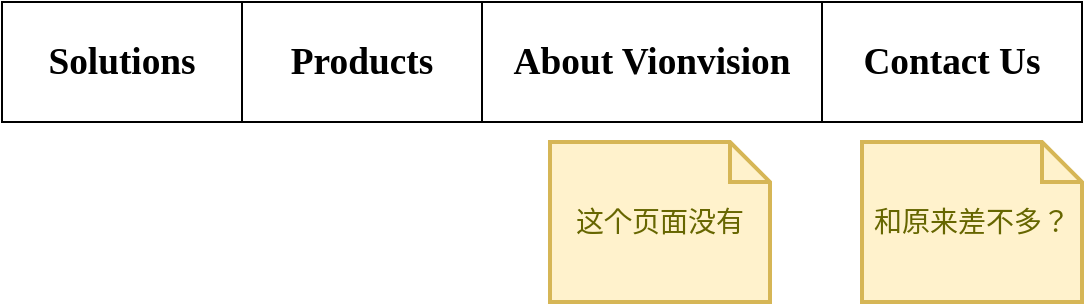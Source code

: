 <mxfile version="18.0.6" type="device" pages="6"><diagram id="VHq4TvTk_GLDMDOnk8un" name="导航栏"><mxGraphModel dx="946" dy="610" grid="1" gridSize="10" guides="1" tooltips="1" connect="1" arrows="1" fold="1" page="1" pageScale="1" pageWidth="827" pageHeight="1169" math="0" shadow="0"><root><mxCell id="0"/><mxCell id="1" parent="0"/><mxCell id="SYUAyyEse7fj_D_K8FJw-1" value="&lt;p style=&quot;margin: 0pt 0pt 0.0pt; text-align: justify; font-family: Calibri; font-size: 10.5pt;&quot; class=&quot;MsoNormal&quot;&gt;&lt;b&gt;&lt;span style=&quot;font-size: 14pt;&quot;&gt;Solutions&lt;/span&gt;&lt;/b&gt;&lt;/p&gt;" style="rounded=0;whiteSpace=wrap;html=1;" parent="1" vertex="1"><mxGeometry x="30" y="170" width="120" height="60" as="geometry"/></mxCell><mxCell id="SYUAyyEse7fj_D_K8FJw-2" value="&lt;p style=&quot;margin: 0pt 0pt 0.0pt; text-align: justify; font-family: Calibri; font-size: 10.5pt;&quot; class=&quot;MsoNormal&quot;&gt;&lt;b&gt;&lt;span style=&quot;font-family: 等线; font-size: 14pt;&quot;&gt;Products&lt;/span&gt;&lt;/b&gt;&lt;/p&gt;" style="rounded=0;whiteSpace=wrap;html=1;" parent="1" vertex="1"><mxGeometry x="150" y="170" width="120" height="60" as="geometry"/></mxCell><mxCell id="SYUAyyEse7fj_D_K8FJw-3" value="&lt;p style=&quot;margin: 0pt 0pt 0.0pt; text-align: justify; font-family: Calibri; font-size: 10.5pt;&quot; class=&quot;MsoNormal&quot;&gt;&lt;b&gt;&lt;span style=&quot;font-family: 等线; font-size: 14pt;&quot;&gt;About Vionvision&lt;/span&gt;&lt;/b&gt;&lt;span style=&quot;font-size: 10.5pt;&quot;&gt;&lt;/span&gt;&lt;/p&gt;" style="rounded=0;whiteSpace=wrap;html=1;" parent="1" vertex="1"><mxGeometry x="270" y="170" width="170" height="60" as="geometry"/></mxCell><mxCell id="SYUAyyEse7fj_D_K8FJw-4" value="&lt;p style=&quot;margin: 0pt 0pt 0.0pt; text-align: justify; font-family: Calibri; font-size: 10.5pt;&quot; class=&quot;MsoNormal&quot;&gt;&lt;b&gt;&lt;span style=&quot;font-family: 等线; font-size: 14pt;&quot;&gt;Contact Us&lt;/span&gt;&lt;/b&gt;&lt;/p&gt;" style="rounded=0;whiteSpace=wrap;html=1;" parent="1" vertex="1"><mxGeometry x="440" y="170" width="130" height="60" as="geometry"/></mxCell><mxCell id="-8FEd_PQC7pUW_-UZ5gU-1" value="这个页面没有" style="shape=note;strokeWidth=2;fontSize=14;size=20;whiteSpace=wrap;html=1;fillColor=#fff2cc;strokeColor=#d6b656;fontColor=#666600;" parent="1" vertex="1"><mxGeometry x="304" y="240" width="110.0" height="80" as="geometry"/></mxCell><mxCell id="wg1gTxukhM6FQ8bbKLbq-1" value="和原来差不多？" style="shape=note;strokeWidth=2;fontSize=14;size=20;whiteSpace=wrap;html=1;fillColor=#fff2cc;strokeColor=#d6b656;fontColor=#666600;" parent="1" vertex="1"><mxGeometry x="460" y="240" width="110.0" height="80" as="geometry"/></mxCell></root></mxGraphModel></diagram><diagram id="cMxyrP7X2zUWhCt9ei-_" name="Solutions页"><mxGraphModel dx="946" dy="610" grid="1" gridSize="10" guides="1" tooltips="1" connect="1" arrows="1" fold="1" page="1" pageScale="1" pageWidth="827" pageHeight="1169" math="0" shadow="0"><root><mxCell id="0"/><mxCell id="1" parent="0"/><mxCell id="GZONyE5EyC_tFVRo1s9S-1" value="标题：&lt;span style=&quot;text-align: justify;&quot;&gt;Building the Future of Smart Space&lt;br&gt;文字：&lt;/span&gt;&lt;span style=&quot;text-align: justify;&quot;&gt;As a leader in offline smart space technology, Vionvision has been committed to creating more comprehensive, reliable and affordable products and solutions in this field for more than ten years&lt;br&gt;图片&lt;br&gt;&lt;/span&gt;" style="rounded=0;whiteSpace=wrap;html=1;" parent="1" vertex="1"><mxGeometry x="110" y="120" width="410" height="70" as="geometry"/></mxCell><mxCell id="GZONyE5EyC_tFVRo1s9S-2" value="文字：&lt;span style=&quot;text-align: justify;&quot;&gt;Vionvision&lt;/span&gt;&lt;span style=&quot;text-align: justify;&quot;&gt;&amp;nbsp;&lt;/span&gt;&lt;span style=&quot;text-align: justify;&quot;&gt;G5 Smart Retail Sensor&lt;br&gt;图片&lt;br&gt;&lt;/span&gt;&lt;p style=&quot;margin: 0pt 0pt 0.0pt; text-align: justify; font-family: Calibri; font-size: 10.5pt;&quot; class=&quot;MsoNormal&quot;&gt;&lt;span style=&quot;font-size: 10.5pt;&quot;&gt;&lt;/span&gt;&lt;/p&gt;" style="rounded=0;whiteSpace=wrap;html=1;" parent="1" vertex="1"><mxGeometry x="110" y="200" width="410" height="60" as="geometry"/></mxCell><mxCell id="GZONyE5EyC_tFVRo1s9S-3" value="各种统计数据" style="rounded=0;whiteSpace=wrap;html=1;" parent="1" vertex="1"><mxGeometry x="110" y="280" width="410" height="60" as="geometry"/></mxCell><mxCell id="GZONyE5EyC_tFVRo1s9S-4" value="Solution" style="rounded=0;whiteSpace=wrap;html=1;" parent="1" vertex="1"><mxGeometry x="110" y="360" width="410" height="60" as="geometry"/></mxCell><mxCell id="GZONyE5EyC_tFVRo1s9S-5" value="&lt;p style=&quot;margin: 0pt 0pt 0.0pt;&quot; class=&quot;MsoNormal&quot;&gt;Smart Retail&lt;/p&gt;&lt;p style=&quot;margin: 0pt 0pt 0.0pt;&quot; class=&quot;MsoNormal&quot;&gt;文字+图片&lt;/p&gt;" style="rounded=0;whiteSpace=wrap;html=1;" parent="1" vertex="1"><mxGeometry x="110" y="440" width="120" height="60" as="geometry"/></mxCell><mxCell id="GZONyE5EyC_tFVRo1s9S-6" value="&lt;p style=&quot;margin: 0pt 0pt 0.0pt;&quot; class=&quot;MsoNormal&quot;&gt;Shopping Malls&lt;/p&gt;&lt;p style=&quot;margin: 0pt 0pt 0.0pt;&quot; class=&quot;MsoNormal&quot;&gt;文字+图片&lt;/p&gt;" style="rounded=0;whiteSpace=wrap;html=1;" parent="1" vertex="1"><mxGeometry x="255" y="440" width="120" height="60" as="geometry"/></mxCell><mxCell id="GZONyE5EyC_tFVRo1s9S-7" value="&lt;p style=&quot;margin: 0pt 0pt 0.0pt;&quot; class=&quot;MsoNormal&quot;&gt;Public Area&lt;/p&gt;&lt;p style=&quot;margin: 0pt 0pt 0.0pt;&quot; class=&quot;MsoNormal&quot;&gt;文字+图片&lt;/p&gt;" style="rounded=0;whiteSpace=wrap;html=1;" parent="1" vertex="1"><mxGeometry x="400" y="440" width="120" height="60" as="geometry"/></mxCell><mxCell id="jTAzQXBrEaHsN_-bcgtn-2" value="这里需要跳转&lt;br&gt;二级页面" style="shape=note;strokeWidth=2;fontSize=14;size=20;whiteSpace=wrap;html=1;fillColor=#fff2cc;strokeColor=#d6b656;fontColor=#666600;" parent="1" vertex="1"><mxGeometry x="115" y="520" width="110.0" height="80" as="geometry"/></mxCell></root></mxGraphModel></diagram><diagram id="MNXC_pW91S7TnS8isA4U" name="Products页"><mxGraphModel dx="946" dy="610" grid="1" gridSize="10" guides="1" tooltips="1" connect="1" arrows="1" fold="1" page="1" pageScale="1" pageWidth="827" pageHeight="1169" math="0" shadow="0"><root><mxCell id="0"/><mxCell id="1" parent="0"/><mxCell id="m_XKSA_y_qmbf5FAZvg8-1" value="产品名称:&amp;nbsp;&lt;span style=&quot;text-align: justify;&quot;&gt;Vionvision&lt;/span&gt;&lt;span style=&quot;text-align: justify;&quot;&gt;&amp;nbsp;&lt;/span&gt;&lt;span style=&quot;text-align: justify;&quot;&gt;G5 Smart Retail Sensor&lt;/span&gt;&lt;br&gt;简介:&lt;br&gt;图片" style="rounded=0;whiteSpace=wrap;html=1;" parent="1" vertex="1"><mxGeometry x="110" y="180" width="410" height="60" as="geometry"/></mxCell><mxCell id="m_XKSA_y_qmbf5FAZvg8-2" value="产品名称:&amp;nbsp;&lt;span style=&quot;text-align: justify;&quot;&gt;Vionvision Cbox &lt;/span&gt;&lt;span style=&quot;text-align: justify;&quot;&gt;Ⅲ/ Lite&lt;/span&gt;&lt;br&gt;简介&lt;br&gt;图片" style="rounded=0;whiteSpace=wrap;html=1;" parent="1" vertex="1"><mxGeometry x="110" y="260" width="410" height="60" as="geometry"/></mxCell><mxCell id="BDDQySAjUEJo_D3kjtwD-1" value="产品名称:&amp;nbsp;&lt;span style=&quot;text-align: justify;&quot;&gt;BI Platform&lt;/span&gt;&lt;br&gt;简介&lt;br&gt;图片" style="rounded=0;whiteSpace=wrap;html=1;" parent="1" vertex="1"><mxGeometry x="110" y="350" width="410" height="60" as="geometry"/></mxCell></root></mxGraphModel></diagram><diagram id="Y_Kxm8r-4hwZXH79HNKe" name="Smart Retail 二级页面"><mxGraphModel dx="1773" dy="610" grid="1" gridSize="10" guides="1" tooltips="1" connect="1" arrows="1" fold="1" page="1" pageScale="1" pageWidth="827" pageHeight="1169" math="0" shadow="0"><root><mxCell id="0"/><mxCell id="1" parent="0"/><mxCell id="YYeNJs6WapDepFu9mdOt-1" value="标题 文字" style="rounded=0;whiteSpace=wrap;html=1;" vertex="1" parent="1"><mxGeometry x="140" y="140" width="170" height="60" as="geometry"/></mxCell><mxCell id="YYeNJs6WapDepFu9mdOt-2" value="&lt;p style=&quot;margin: 0pt 0pt 0.0pt;&quot; class=&quot;MsoNormal&quot;&gt;Key Features&lt;/p&gt;" style="rounded=0;whiteSpace=wrap;html=1;" vertex="1" parent="1"><mxGeometry x="140" y="220" width="170" height="60" as="geometry"/></mxCell><mxCell id="YYeNJs6WapDepFu9mdOt-3" value="标题&amp;nbsp;&lt;span style=&quot;text-align: justify;&quot;&gt;Four-in-One System&lt;/span&gt;&lt;br&gt;正文" style="rounded=0;whiteSpace=wrap;html=1;" vertex="1" parent="1"><mxGeometry x="140" y="300" width="170" height="60" as="geometry"/></mxCell><mxCell id="YYeNJs6WapDepFu9mdOt-4" value="标题 正文" style="rounded=0;whiteSpace=wrap;html=1;" vertex="1" parent="1"><mxGeometry x="140" y="370" width="170" height="60" as="geometry"/></mxCell><mxCell id="YYeNJs6WapDepFu9mdOt-5" value="5个标题和正文" style="shape=note;strokeWidth=2;fontSize=14;size=20;whiteSpace=wrap;html=1;fillColor=#fff2cc;strokeColor=#d6b656;fontColor=#666600;" vertex="1" parent="1"><mxGeometry x="-30" y="320" width="110.0" height="80" as="geometry"/></mxCell><mxCell id="YYeNJs6WapDepFu9mdOt-6" value="&lt;p style=&quot;margin: 0pt 0pt 0.0pt;&quot; class=&quot;MsoNormal&quot;&gt;Solution Schematic&lt;/p&gt;" style="rounded=0;whiteSpace=wrap;html=1;" vertex="1" parent="1"><mxGeometry x="140" y="450" width="170" height="60" as="geometry"/></mxCell><mxCell id="YYeNJs6WapDepFu9mdOt-7" value="&lt;p style=&quot;margin: 0pt 0pt 0.0pt;&quot; class=&quot;MsoNormal&quot;&gt;图片&lt;/p&gt;" style="rounded=0;whiteSpace=wrap;html=1;" vertex="1" parent="1"><mxGeometry x="140" y="525" width="170" height="60" as="geometry"/></mxCell><mxCell id="YYeNJs6WapDepFu9mdOt-8" value="&lt;p style=&quot;margin: 0pt 0pt 0.0pt;&quot; class=&quot;MsoNormal&quot;&gt;Case Study&lt;/p&gt;" style="rounded=0;whiteSpace=wrap;html=1;" vertex="1" parent="1"><mxGeometry x="140" y="600" width="170" height="60" as="geometry"/></mxCell><mxCell id="YYeNJs6WapDepFu9mdOt-9" value="&lt;p style=&quot;margin: 0pt 0pt 0.0pt;&quot; class=&quot;MsoNormal&quot;&gt;a&lt;/p&gt;" style="rounded=0;whiteSpace=wrap;html=1;" vertex="1" parent="1"><mxGeometry x="140" y="680" width="170" height="60" as="geometry"/></mxCell><mxCell id="YYeNJs6WapDepFu9mdOt-10" value="&lt;p style=&quot;margin: 0pt 0pt 0.0pt;&quot; class=&quot;MsoNormal&quot;&gt;b&lt;/p&gt;" style="rounded=0;whiteSpace=wrap;html=1;" vertex="1" parent="1"><mxGeometry x="140" y="750" width="170" height="60" as="geometry"/></mxCell><mxCell id="YYeNJs6WapDepFu9mdOt-11" value="2个case" style="shape=note;strokeWidth=2;fontSize=14;size=20;whiteSpace=wrap;html=1;fillColor=#fff2cc;strokeColor=#d6b656;fontColor=#666600;" vertex="1" parent="1"><mxGeometry x="-20" y="690" width="110.0" height="80" as="geometry"/></mxCell><mxCell id="YYeNJs6WapDepFu9mdOt-12" value="&lt;p style=&quot;margin: 0pt 0pt 0.0pt;&quot; class=&quot;MsoNormal&quot;&gt;Vionvision&amp;nbsp;G5 Smart Retail Sensor&lt;/p&gt;" style="rounded=0;whiteSpace=wrap;html=1;" vertex="1" parent="1"><mxGeometry x="140" y="830" width="170" height="60" as="geometry"/></mxCell><mxCell id="YYeNJs6WapDepFu9mdOt-13" value="简介+图片" style="rounded=0;whiteSpace=wrap;html=1;" vertex="1" parent="1"><mxGeometry x="140" y="910" width="170" height="60" as="geometry"/></mxCell><mxCell id="YYeNJs6WapDepFu9mdOt-14" value="&lt;p style=&quot;margin: 0pt 0pt 0.0pt;&quot; class=&quot;MsoNormal&quot;&gt;Vionvision Cbox Ⅲ/ Lite&lt;/p&gt;" style="rounded=0;whiteSpace=wrap;html=1;" vertex="1" parent="1"><mxGeometry x="140" y="990" width="170" height="60" as="geometry"/></mxCell><mxCell id="YYeNJs6WapDepFu9mdOt-15" value="简介+图片" style="rounded=0;whiteSpace=wrap;html=1;" vertex="1" parent="1"><mxGeometry x="140" y="1070" width="170" height="60" as="geometry"/></mxCell><mxCell id="YYeNJs6WapDepFu9mdOt-17" value="" style="shape=curlyBracket;whiteSpace=wrap;html=1;rounded=1;" vertex="1" parent="1"><mxGeometry x="110" y="300" width="20" height="120" as="geometry"/></mxCell><mxCell id="cJXWqlXMCk2JkixWctDS-1" value="" style="shape=curlyBracket;whiteSpace=wrap;html=1;rounded=1;" vertex="1" parent="1"><mxGeometry x="110" y="690" width="20" height="120" as="geometry"/></mxCell><mxCell id="WqTE8NswRB4GCiU03IxU-1" value="跳转一个三级页面" style="shape=note;strokeWidth=2;fontSize=14;size=20;whiteSpace=wrap;html=1;fillColor=#fff2cc;strokeColor=#d6b656;fontColor=#666600;" vertex="1" parent="1"><mxGeometry x="350" y="295" width="150" height="70" as="geometry"/></mxCell></root></mxGraphModel></diagram><diagram id="6bgINe1a1wbT7H9JVlGz" name="About Vionvision页"><mxGraphModel dx="946" dy="610" grid="1" gridSize="10" guides="1" tooltips="1" connect="1" arrows="1" fold="1" page="1" pageScale="1" pageWidth="827" pageHeight="1169" math="0" shadow="0"><root><mxCell id="0"/><mxCell id="1" parent="0"/></root></mxGraphModel></diagram><diagram id="Zk_O35L-n262h1B85DKd" name="Contact Us页"><mxGraphModel dx="946" dy="610" grid="1" gridSize="10" guides="1" tooltips="1" connect="1" arrows="1" fold="1" page="1" pageScale="1" pageWidth="827" pageHeight="1169" math="0" shadow="0"><root><mxCell id="0"/><mxCell id="1" parent="0"/></root></mxGraphModel></diagram></mxfile>